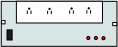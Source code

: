 <?xml version="1.0" encoding="UTF-8"?>
<dia:diagram xmlns:dia="http://www.lysator.liu.se/~alla/dia/">
  <dia:layer name="Background" visible="true" active="true">
    <dia:object type="Standard - Box" version="0" id="O0">
      <dia:attribute name="obj_pos">
        <dia:point val="0.065,0"/>
      </dia:attribute>
      <dia:attribute name="obj_bb">
        <dia:rectangle val="0.015,-0.05;23.258,9.051"/>
      </dia:attribute>
      <dia:attribute name="elem_corner">
        <dia:point val="0.065,0"/>
      </dia:attribute>
      <dia:attribute name="elem_width">
        <dia:real val="23.143"/>
      </dia:attribute>
      <dia:attribute name="elem_height">
        <dia:real val="9.001"/>
      </dia:attribute>
      <dia:attribute name="border_width">
        <dia:real val="0.1"/>
      </dia:attribute>
      <dia:attribute name="inner_color">
        <dia:color val="#d8e5e5"/>
      </dia:attribute>
      <dia:attribute name="show_background">
        <dia:boolean val="true"/>
      </dia:attribute>
    </dia:object>
    <dia:object type="Standard - Box" version="0" id="O1">
      <dia:attribute name="obj_pos">
        <dia:point val="3.091,-0.015"/>
      </dia:attribute>
      <dia:attribute name="obj_bb">
        <dia:rectangle val="3.041,-0.065;20.359,4.384"/>
      </dia:attribute>
      <dia:attribute name="elem_corner">
        <dia:point val="3.091,-0.015"/>
      </dia:attribute>
      <dia:attribute name="elem_width">
        <dia:real val="17.218"/>
      </dia:attribute>
      <dia:attribute name="elem_height">
        <dia:real val="4.349"/>
      </dia:attribute>
      <dia:attribute name="border_width">
        <dia:real val="0.1"/>
      </dia:attribute>
      <dia:attribute name="show_background">
        <dia:boolean val="true"/>
      </dia:attribute>
    </dia:object>
    <dia:group>
      <dia:object type="Standard - Line" version="0" id="O2">
        <dia:attribute name="obj_pos">
          <dia:point val="5.274,2.517"/>
        </dia:attribute>
        <dia:attribute name="obj_bb">
          <dia:rectangle val="5.173,1.758;5.384,2.619"/>
        </dia:attribute>
        <dia:attribute name="conn_endpoints">
          <dia:point val="5.274,2.517"/>
          <dia:point val="5.283,1.859"/>
        </dia:attribute>
        <dia:attribute name="numcp">
          <dia:int val="1"/>
        </dia:attribute>
        <dia:attribute name="line_width">
          <dia:real val="0.2"/>
        </dia:attribute>
      </dia:object>
      <dia:object type="Standard - Line" version="0" id="O3">
        <dia:attribute name="obj_pos">
          <dia:point val="6.012,2.517"/>
        </dia:attribute>
        <dia:attribute name="obj_bb">
          <dia:rectangle val="5.91,1.758;6.121,2.619"/>
        </dia:attribute>
        <dia:attribute name="conn_endpoints">
          <dia:point val="6.012,2.517"/>
          <dia:point val="6.02,1.859"/>
        </dia:attribute>
        <dia:attribute name="numcp">
          <dia:int val="1"/>
        </dia:attribute>
        <dia:attribute name="line_width">
          <dia:real val="0.2"/>
        </dia:attribute>
      </dia:object>
      <dia:object type="Standard - Ellipse" version="0" id="O4">
        <dia:attribute name="obj_pos">
          <dia:point val="5.525,1.339"/>
        </dia:attribute>
        <dia:attribute name="obj_bb">
          <dia:rectangle val="5.475,1.289;5.848,1.662"/>
        </dia:attribute>
        <dia:attribute name="elem_corner">
          <dia:point val="5.525,1.339"/>
        </dia:attribute>
        <dia:attribute name="elem_width">
          <dia:real val="0.273"/>
        </dia:attribute>
        <dia:attribute name="elem_height">
          <dia:real val="0.273"/>
        </dia:attribute>
        <dia:attribute name="border_width">
          <dia:real val="0.1"/>
        </dia:attribute>
        <dia:attribute name="inner_color">
          <dia:color val="#000000"/>
        </dia:attribute>
        <dia:attribute name="aspect">
          <dia:enum val="2"/>
        </dia:attribute>
      </dia:object>
    </dia:group>
    <dia:group>
      <dia:object type="Standard - Line" version="0" id="O5">
        <dia:attribute name="obj_pos">
          <dia:point val="9.335,2.553"/>
        </dia:attribute>
        <dia:attribute name="obj_bb">
          <dia:rectangle val="9.234,1.793;9.444,2.654"/>
        </dia:attribute>
        <dia:attribute name="conn_endpoints">
          <dia:point val="9.335,2.553"/>
          <dia:point val="9.343,1.895"/>
        </dia:attribute>
        <dia:attribute name="numcp">
          <dia:int val="1"/>
        </dia:attribute>
        <dia:attribute name="line_width">
          <dia:real val="0.2"/>
        </dia:attribute>
      </dia:object>
      <dia:object type="Standard - Line" version="0" id="O6">
        <dia:attribute name="obj_pos">
          <dia:point val="10.072,2.553"/>
        </dia:attribute>
        <dia:attribute name="obj_bb">
          <dia:rectangle val="9.971,1.793;10.181,2.654"/>
        </dia:attribute>
        <dia:attribute name="conn_endpoints">
          <dia:point val="10.072,2.553"/>
          <dia:point val="10.08,1.895"/>
        </dia:attribute>
        <dia:attribute name="numcp">
          <dia:int val="1"/>
        </dia:attribute>
        <dia:attribute name="line_width">
          <dia:real val="0.2"/>
        </dia:attribute>
      </dia:object>
      <dia:object type="Standard - Ellipse" version="0" id="O7">
        <dia:attribute name="obj_pos">
          <dia:point val="9.585,1.374"/>
        </dia:attribute>
        <dia:attribute name="obj_bb">
          <dia:rectangle val="9.535,1.324;9.908,1.697"/>
        </dia:attribute>
        <dia:attribute name="elem_corner">
          <dia:point val="9.585,1.374"/>
        </dia:attribute>
        <dia:attribute name="elem_width">
          <dia:real val="0.273"/>
        </dia:attribute>
        <dia:attribute name="elem_height">
          <dia:real val="0.273"/>
        </dia:attribute>
        <dia:attribute name="border_width">
          <dia:real val="0.1"/>
        </dia:attribute>
        <dia:attribute name="inner_color">
          <dia:color val="#000000"/>
        </dia:attribute>
        <dia:attribute name="aspect">
          <dia:enum val="2"/>
        </dia:attribute>
      </dia:object>
    </dia:group>
    <dia:group>
      <dia:object type="Standard - Line" version="0" id="O8">
        <dia:attribute name="obj_pos">
          <dia:point val="13.749,2.482"/>
        </dia:attribute>
        <dia:attribute name="obj_bb">
          <dia:rectangle val="13.648,1.723;13.858,2.583"/>
        </dia:attribute>
        <dia:attribute name="conn_endpoints">
          <dia:point val="13.749,2.482"/>
          <dia:point val="13.757,1.824"/>
        </dia:attribute>
        <dia:attribute name="numcp">
          <dia:int val="1"/>
        </dia:attribute>
        <dia:attribute name="line_width">
          <dia:real val="0.2"/>
        </dia:attribute>
      </dia:object>
      <dia:object type="Standard - Line" version="0" id="O9">
        <dia:attribute name="obj_pos">
          <dia:point val="14.486,2.482"/>
        </dia:attribute>
        <dia:attribute name="obj_bb">
          <dia:rectangle val="14.385,1.723;14.596,2.583"/>
        </dia:attribute>
        <dia:attribute name="conn_endpoints">
          <dia:point val="14.486,2.482"/>
          <dia:point val="14.494,1.824"/>
        </dia:attribute>
        <dia:attribute name="numcp">
          <dia:int val="1"/>
        </dia:attribute>
        <dia:attribute name="line_width">
          <dia:real val="0.2"/>
        </dia:attribute>
      </dia:object>
      <dia:object type="Standard - Ellipse" version="0" id="O10">
        <dia:attribute name="obj_pos">
          <dia:point val="13.999,1.304"/>
        </dia:attribute>
        <dia:attribute name="obj_bb">
          <dia:rectangle val="13.95,1.254;14.322,1.626"/>
        </dia:attribute>
        <dia:attribute name="elem_corner">
          <dia:point val="13.999,1.304"/>
        </dia:attribute>
        <dia:attribute name="elem_width">
          <dia:real val="0.273"/>
        </dia:attribute>
        <dia:attribute name="elem_height">
          <dia:real val="0.273"/>
        </dia:attribute>
        <dia:attribute name="border_width">
          <dia:real val="0.1"/>
        </dia:attribute>
        <dia:attribute name="inner_color">
          <dia:color val="#000000"/>
        </dia:attribute>
        <dia:attribute name="aspect">
          <dia:enum val="2"/>
        </dia:attribute>
      </dia:object>
    </dia:group>
    <dia:group>
      <dia:object type="Standard - Line" version="0" id="O11">
        <dia:attribute name="obj_pos">
          <dia:point val="17.178,2.447"/>
        </dia:attribute>
        <dia:attribute name="obj_bb">
          <dia:rectangle val="17.077,1.687;17.288,2.548"/>
        </dia:attribute>
        <dia:attribute name="conn_endpoints">
          <dia:point val="17.178,2.447"/>
          <dia:point val="17.187,1.788"/>
        </dia:attribute>
        <dia:attribute name="numcp">
          <dia:int val="1"/>
        </dia:attribute>
        <dia:attribute name="line_width">
          <dia:real val="0.2"/>
        </dia:attribute>
      </dia:object>
      <dia:object type="Standard - Line" version="0" id="O12">
        <dia:attribute name="obj_pos">
          <dia:point val="17.916,2.447"/>
        </dia:attribute>
        <dia:attribute name="obj_bb">
          <dia:rectangle val="17.814,1.687;18.025,2.548"/>
        </dia:attribute>
        <dia:attribute name="conn_endpoints">
          <dia:point val="17.916,2.447"/>
          <dia:point val="17.924,1.788"/>
        </dia:attribute>
        <dia:attribute name="numcp">
          <dia:int val="1"/>
        </dia:attribute>
        <dia:attribute name="line_width">
          <dia:real val="0.2"/>
        </dia:attribute>
      </dia:object>
      <dia:object type="Standard - Ellipse" version="0" id="O13">
        <dia:attribute name="obj_pos">
          <dia:point val="17.429,1.268"/>
        </dia:attribute>
        <dia:attribute name="obj_bb">
          <dia:rectangle val="17.379,1.218;17.752,1.591"/>
        </dia:attribute>
        <dia:attribute name="elem_corner">
          <dia:point val="17.429,1.268"/>
        </dia:attribute>
        <dia:attribute name="elem_width">
          <dia:real val="0.273"/>
        </dia:attribute>
        <dia:attribute name="elem_height">
          <dia:real val="0.273"/>
        </dia:attribute>
        <dia:attribute name="border_width">
          <dia:real val="0.1"/>
        </dia:attribute>
        <dia:attribute name="inner_color">
          <dia:color val="#000000"/>
        </dia:attribute>
        <dia:attribute name="aspect">
          <dia:enum val="2"/>
        </dia:attribute>
      </dia:object>
    </dia:group>
    <dia:object type="Standard - Box" version="0" id="O14">
      <dia:attribute name="obj_pos">
        <dia:point val="1.217,5.713"/>
      </dia:attribute>
      <dia:attribute name="obj_bb">
        <dia:rectangle val="1.167,5.663;2.292,7.788"/>
      </dia:attribute>
      <dia:attribute name="elem_corner">
        <dia:point val="1.217,5.713"/>
      </dia:attribute>
      <dia:attribute name="elem_width">
        <dia:real val="1.025"/>
      </dia:attribute>
      <dia:attribute name="elem_height">
        <dia:real val="2.025"/>
      </dia:attribute>
      <dia:attribute name="border_width">
        <dia:real val="0.1"/>
      </dia:attribute>
      <dia:attribute name="inner_color">
        <dia:color val="#1a1a1a"/>
      </dia:attribute>
      <dia:attribute name="show_background">
        <dia:boolean val="true"/>
      </dia:attribute>
    </dia:object>
    <dia:object type="Standard - Box" version="0" id="O15">
      <dia:attribute name="obj_pos">
        <dia:point val="0.121,3.839"/>
      </dia:attribute>
      <dia:attribute name="obj_bb">
        <dia:rectangle val="0.071,3.789;0.878,4.561"/>
      </dia:attribute>
      <dia:attribute name="elem_corner">
        <dia:point val="0.121,3.839"/>
      </dia:attribute>
      <dia:attribute name="elem_width">
        <dia:real val="0.707"/>
      </dia:attribute>
      <dia:attribute name="elem_height">
        <dia:real val="0.672"/>
      </dia:attribute>
      <dia:attribute name="border_width">
        <dia:real val="0.1"/>
      </dia:attribute>
      <dia:attribute name="show_background">
        <dia:boolean val="true"/>
      </dia:attribute>
    </dia:object>
    <dia:object type="Standard - Ellipse" version="0" id="O16">
      <dia:attribute name="obj_pos">
        <dia:point val="17.167,7.026"/>
      </dia:attribute>
      <dia:attribute name="obj_bb">
        <dia:rectangle val="17.117,6.976;17.843,7.702"/>
      </dia:attribute>
      <dia:attribute name="elem_corner">
        <dia:point val="17.167,7.026"/>
      </dia:attribute>
      <dia:attribute name="elem_width">
        <dia:real val="0.626"/>
      </dia:attribute>
      <dia:attribute name="elem_height">
        <dia:real val="0.626"/>
      </dia:attribute>
      <dia:attribute name="border_width">
        <dia:real val="0.1"/>
      </dia:attribute>
      <dia:attribute name="inner_color">
        <dia:color val="#ff0000"/>
      </dia:attribute>
      <dia:attribute name="aspect">
        <dia:enum val="2"/>
      </dia:attribute>
    </dia:object>
    <dia:object type="Standard - Ellipse" version="0" id="O17">
      <dia:attribute name="obj_pos">
        <dia:point val="18.682,7.026"/>
      </dia:attribute>
      <dia:attribute name="obj_bb">
        <dia:rectangle val="18.632,6.976;19.358,7.702"/>
      </dia:attribute>
      <dia:attribute name="elem_corner">
        <dia:point val="18.682,7.026"/>
      </dia:attribute>
      <dia:attribute name="elem_width">
        <dia:real val="0.626"/>
      </dia:attribute>
      <dia:attribute name="elem_height">
        <dia:real val="0.626"/>
      </dia:attribute>
      <dia:attribute name="border_width">
        <dia:real val="0.1"/>
      </dia:attribute>
      <dia:attribute name="inner_color">
        <dia:color val="#ff0000"/>
      </dia:attribute>
      <dia:attribute name="aspect">
        <dia:enum val="2"/>
      </dia:attribute>
    </dia:object>
    <dia:object type="Standard - Ellipse" version="0" id="O18">
      <dia:attribute name="obj_pos">
        <dia:point val="20.197,7.061"/>
      </dia:attribute>
      <dia:attribute name="obj_bb">
        <dia:rectangle val="20.147,7.011;20.873,7.738"/>
      </dia:attribute>
      <dia:attribute name="elem_corner">
        <dia:point val="20.197,7.061"/>
      </dia:attribute>
      <dia:attribute name="elem_width">
        <dia:real val="0.626"/>
      </dia:attribute>
      <dia:attribute name="elem_height">
        <dia:real val="0.626"/>
      </dia:attribute>
      <dia:attribute name="border_width">
        <dia:real val="0.1"/>
      </dia:attribute>
      <dia:attribute name="inner_color">
        <dia:color val="#ff0000"/>
      </dia:attribute>
      <dia:attribute name="aspect">
        <dia:enum val="2"/>
      </dia:attribute>
    </dia:object>
    <dia:object type="Standard - Box" version="0" id="O19">
      <dia:attribute name="obj_pos">
        <dia:point val="22.359,4.228"/>
      </dia:attribute>
      <dia:attribute name="obj_bb">
        <dia:rectangle val="22.309,4.178;23.222,4.914"/>
      </dia:attribute>
      <dia:attribute name="elem_corner">
        <dia:point val="22.359,4.228"/>
      </dia:attribute>
      <dia:attribute name="elem_width">
        <dia:real val="0.813"/>
      </dia:attribute>
      <dia:attribute name="elem_height">
        <dia:real val="0.636"/>
      </dia:attribute>
      <dia:attribute name="border_width">
        <dia:real val="0.1"/>
      </dia:attribute>
      <dia:attribute name="show_background">
        <dia:boolean val="true"/>
      </dia:attribute>
    </dia:object>
  </dia:layer>
</dia:diagram>
